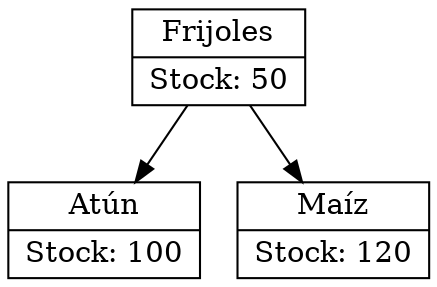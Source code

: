 digraph G {
node [shape=record];
node [shape=record];
"P002" [label="{Frijoles | Stock: 50}"];
"P002" -> "P001";
"P001" [label="{Atún | Stock: 100}"];
"P002" -> "P003";
"P003" [label="{Maíz | Stock: 120}"];
}
